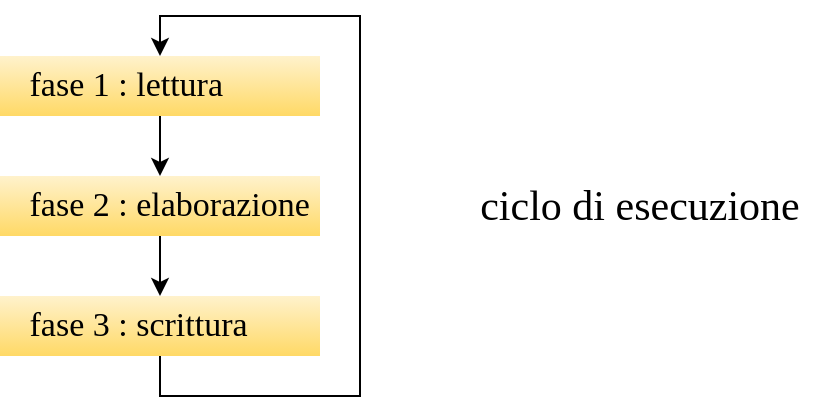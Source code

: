<mxfile version="24.7.17">
  <diagram name="Pagina-1" id="gKJ_CikLVkiAsrF-4bo0">
    <mxGraphModel dx="811" dy="470" grid="1" gridSize="10" guides="1" tooltips="1" connect="1" arrows="1" fold="1" page="1" pageScale="1" pageWidth="827" pageHeight="1169" math="0" shadow="0">
      <root>
        <mxCell id="0" />
        <mxCell id="1" parent="0" />
        <mxCell id="qI2jQfpPO7qPhsGEWA5x-5" style="edgeStyle=orthogonalEdgeStyle;rounded=0;orthogonalLoop=1;jettySize=auto;html=1;entryX=0.5;entryY=0;entryDx=0;entryDy=0;" edge="1" parent="1" source="qI2jQfpPO7qPhsGEWA5x-1" target="qI2jQfpPO7qPhsGEWA5x-3">
          <mxGeometry relative="1" as="geometry" />
        </mxCell>
        <mxCell id="qI2jQfpPO7qPhsGEWA5x-1" value="&amp;nbsp; &amp;nbsp;fase 1 : lettura" style="rounded=0;whiteSpace=wrap;html=1;fontFamily=Times New Roman;fontSize=17;fillColor=#fff2cc;gradientColor=#ffd966;strokeColor=none;align=left;verticalAlign=middle;" vertex="1" parent="1">
          <mxGeometry x="320" y="330" width="160" height="30" as="geometry" />
        </mxCell>
        <mxCell id="qI2jQfpPO7qPhsGEWA5x-6" style="edgeStyle=orthogonalEdgeStyle;rounded=0;orthogonalLoop=1;jettySize=auto;html=1;entryX=0.5;entryY=0;entryDx=0;entryDy=0;" edge="1" parent="1" source="qI2jQfpPO7qPhsGEWA5x-3" target="qI2jQfpPO7qPhsGEWA5x-4">
          <mxGeometry relative="1" as="geometry" />
        </mxCell>
        <mxCell id="qI2jQfpPO7qPhsGEWA5x-3" value="&amp;nbsp; &amp;nbsp;fase 2 : elaborazione" style="rounded=0;whiteSpace=wrap;html=1;fontFamily=Times New Roman;fontSize=17;fillColor=#fff2cc;gradientColor=#ffd966;strokeColor=none;align=left;verticalAlign=middle;" vertex="1" parent="1">
          <mxGeometry x="320" y="390" width="160" height="30" as="geometry" />
        </mxCell>
        <mxCell id="qI2jQfpPO7qPhsGEWA5x-7" style="edgeStyle=orthogonalEdgeStyle;rounded=0;orthogonalLoop=1;jettySize=auto;html=1;entryX=0.5;entryY=0;entryDx=0;entryDy=0;" edge="1" parent="1" source="qI2jQfpPO7qPhsGEWA5x-4" target="qI2jQfpPO7qPhsGEWA5x-1">
          <mxGeometry relative="1" as="geometry">
            <Array as="points">
              <mxPoint x="400" y="500" />
              <mxPoint x="500" y="500" />
              <mxPoint x="500" y="310" />
              <mxPoint x="400" y="310" />
            </Array>
          </mxGeometry>
        </mxCell>
        <mxCell id="qI2jQfpPO7qPhsGEWA5x-4" value="&amp;nbsp; &amp;nbsp;fase 3 : scrittura" style="rounded=0;whiteSpace=wrap;html=1;fontFamily=Times New Roman;fontSize=17;fillColor=#fff2cc;gradientColor=#ffd966;strokeColor=none;align=left;verticalAlign=middle;" vertex="1" parent="1">
          <mxGeometry x="320" y="450" width="160" height="30" as="geometry" />
        </mxCell>
        <mxCell id="qI2jQfpPO7qPhsGEWA5x-8" value="ciclo di esecuzione" style="text;html=1;align=center;verticalAlign=middle;whiteSpace=wrap;rounded=0;fontFamily=Times New Roman;fontSize=21;" vertex="1" parent="1">
          <mxGeometry x="550" y="390" width="180" height="30" as="geometry" />
        </mxCell>
      </root>
    </mxGraphModel>
  </diagram>
</mxfile>
